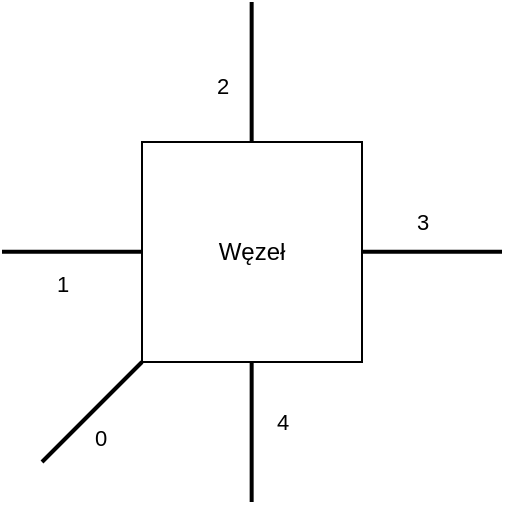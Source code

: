 <mxfile version="15.2.7" type="device"><diagram id="KkV-QOScg1ElE2dk2G73" name="Page-1"><mxGraphModel dx="1114" dy="632" grid="1" gridSize="10" guides="1" tooltips="1" connect="1" arrows="1" fold="1" page="1" pageScale="1" pageWidth="827" pageHeight="1169" math="0" shadow="0"><root><mxCell id="0"/><mxCell id="1" parent="0"/><mxCell id="Tt37TMPDhGLuXjrtKlrm-1" value="Węzeł" style="rounded=0;whiteSpace=wrap;html=1;" vertex="1" parent="1"><mxGeometry x="340" y="360" width="110" height="110" as="geometry"/></mxCell><mxCell id="Tt37TMPDhGLuXjrtKlrm-3" value="" style="endArrow=none;html=1;strokeWidth=2;" edge="1" parent="1"><mxGeometry width="50" height="50" relative="1" as="geometry"><mxPoint x="290" y="520" as="sourcePoint"/><mxPoint x="340" y="470" as="targetPoint"/></mxGeometry></mxCell><mxCell id="Tt37TMPDhGLuXjrtKlrm-7" value="" style="endArrow=none;html=1;strokeWidth=2;" edge="1" parent="1"><mxGeometry width="50" height="50" relative="1" as="geometry"><mxPoint x="270" y="414.83" as="sourcePoint"/><mxPoint x="340" y="414.83" as="targetPoint"/></mxGeometry></mxCell><mxCell id="Tt37TMPDhGLuXjrtKlrm-11" value="1" style="edgeLabel;html=1;align=center;verticalAlign=middle;resizable=0;points=[];" vertex="1" connectable="0" parent="Tt37TMPDhGLuXjrtKlrm-7"><mxGeometry x="0.4" y="-2" relative="1" as="geometry"><mxPoint x="-19" y="14" as="offset"/></mxGeometry></mxCell><mxCell id="Tt37TMPDhGLuXjrtKlrm-9" value="" style="endArrow=none;html=1;strokeWidth=2;" edge="1" parent="1"><mxGeometry width="50" height="50" relative="1" as="geometry"><mxPoint x="450" y="414.83" as="sourcePoint"/><mxPoint x="520" y="414.83" as="targetPoint"/></mxGeometry></mxCell><mxCell id="Tt37TMPDhGLuXjrtKlrm-10" value="" style="endArrow=none;html=1;strokeWidth=2;" edge="1" parent="1"><mxGeometry width="50" height="50" relative="1" as="geometry"><mxPoint x="394.83" y="540" as="sourcePoint"/><mxPoint x="394.83" y="470" as="targetPoint"/></mxGeometry></mxCell><mxCell id="Tt37TMPDhGLuXjrtKlrm-12" value="" style="endArrow=none;html=1;strokeWidth=2;" edge="1" parent="1"><mxGeometry width="50" height="50" relative="1" as="geometry"><mxPoint x="394.83" y="360" as="sourcePoint"/><mxPoint x="394.83" y="290" as="targetPoint"/></mxGeometry></mxCell><mxCell id="Tt37TMPDhGLuXjrtKlrm-13" value="2" style="edgeLabel;html=1;align=center;verticalAlign=middle;resizable=0;points=[];" vertex="1" connectable="0" parent="1"><mxGeometry x="380" y="330.0" as="geometry"><mxPoint y="2" as="offset"/></mxGeometry></mxCell><mxCell id="Tt37TMPDhGLuXjrtKlrm-14" value="3" style="edgeLabel;html=1;align=center;verticalAlign=middle;resizable=0;points=[];" vertex="1" connectable="0" parent="1"><mxGeometry x="480" y="400.0" as="geometry"/></mxCell><mxCell id="Tt37TMPDhGLuXjrtKlrm-15" value="4" style="edgeLabel;html=1;align=center;verticalAlign=middle;resizable=0;points=[];" vertex="1" connectable="0" parent="1"><mxGeometry x="410" y="500.0" as="geometry"><mxPoint as="offset"/></mxGeometry></mxCell><mxCell id="Tt37TMPDhGLuXjrtKlrm-16" value="0" style="edgeLabel;html=1;align=center;verticalAlign=middle;resizable=0;points=[];" vertex="1" connectable="0" parent="1"><mxGeometry x="320" y="510.0" as="geometry"><mxPoint x="-1" y="-2" as="offset"/></mxGeometry></mxCell></root></mxGraphModel></diagram></mxfile>